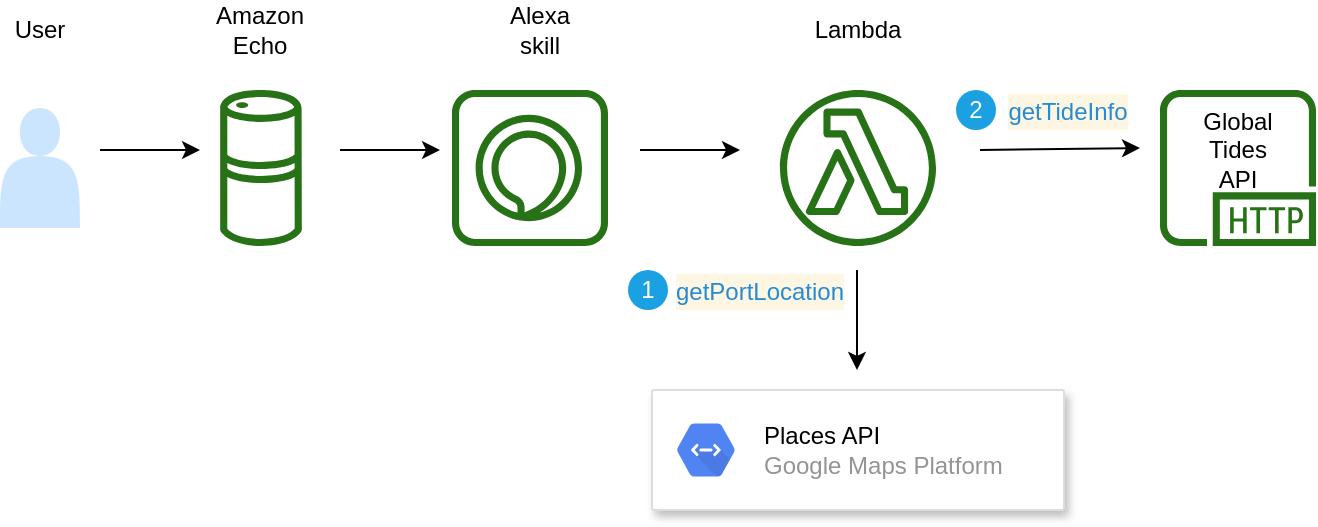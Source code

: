 <mxfile version="13.9.9" type="device"><diagram id="v1Bo4Xx670oM27Fev2lG" name="Page-1"><mxGraphModel dx="652" dy="423" grid="1" gridSize="10" guides="1" tooltips="1" connect="1" arrows="1" fold="1" page="1" pageScale="1" pageWidth="827" pageHeight="1169" math="0" shadow="0"><root><mxCell id="0"/><mxCell id="1" parent="0"/><mxCell id="wIRWPDv60LZmxJ2LKIv1-1" value="" style="outlineConnect=0;fontColor=#232F3E;gradientColor=none;fillColor=#277116;strokeColor=none;dashed=0;verticalLabelPosition=bottom;verticalAlign=top;align=center;html=1;fontSize=12;fontStyle=0;aspect=fixed;pointerEvents=1;shape=mxgraph.aws4.lambda_function;" vertex="1" parent="1"><mxGeometry x="470" y="180" width="78" height="78" as="geometry"/></mxCell><mxCell id="wIRWPDv60LZmxJ2LKIv1-4" value="" style="outlineConnect=0;fontColor=#232F3E;gradientColor=none;fillColor=#277116;strokeColor=none;dashed=0;verticalLabelPosition=bottom;verticalAlign=top;align=center;html=1;fontSize=12;fontStyle=0;aspect=fixed;pointerEvents=1;shape=mxgraph.aws4.alexa_skill;" vertex="1" parent="1"><mxGeometry x="306" y="180" width="78" height="78" as="geometry"/></mxCell><mxCell id="wIRWPDv60LZmxJ2LKIv1-6" value="" style="outlineConnect=0;fontColor=#232F3E;gradientColor=none;fillColor=#277116;strokeColor=none;dashed=0;verticalLabelPosition=bottom;verticalAlign=top;align=center;html=1;fontSize=12;fontStyle=0;aspect=fixed;pointerEvents=1;shape=mxgraph.aws4.echo;" vertex="1" parent="1"><mxGeometry x="190" y="180" width="41" height="78" as="geometry"/></mxCell><mxCell id="wIRWPDv60LZmxJ2LKIv1-7" value="" style="shape=actor;whiteSpace=wrap;html=1;strokeColor=none;fillColor=#CCE5FF;" vertex="1" parent="1"><mxGeometry x="80" y="189" width="40" height="60" as="geometry"/></mxCell><mxCell id="wIRWPDv60LZmxJ2LKIv1-8" value="" style="strokeColor=#dddddd;shadow=1;strokeWidth=1;rounded=1;absoluteArcSize=1;arcSize=2;" vertex="1" parent="1"><mxGeometry x="406" y="330" width="206" height="60" as="geometry"/></mxCell><mxCell id="wIRWPDv60LZmxJ2LKIv1-9" value="&lt;font color=&quot;#000000&quot;&gt;Places API&lt;/font&gt;&lt;br&gt;&lt;font color=&quot;#949494&quot;&gt;Google Maps Platform&lt;/font&gt;" style="dashed=0;connectable=0;html=1;fillColor=#5184F3;strokeColor=none;shape=mxgraph.gcp2.hexIcon;prIcon=cloud_endpoints;part=1;labelPosition=right;verticalLabelPosition=middle;align=left;verticalAlign=middle;spacingLeft=5;fontColor=#999999;fontSize=12;" vertex="1" parent="wIRWPDv60LZmxJ2LKIv1-8"><mxGeometry y="0.5" width="44" height="39" relative="1" as="geometry"><mxPoint x="5" y="-19.5" as="offset"/></mxGeometry></mxCell><mxCell id="wIRWPDv60LZmxJ2LKIv1-11" value="" style="outlineConnect=0;fontColor=#232F3E;gradientColor=none;fillColor=#277116;strokeColor=none;dashed=0;verticalLabelPosition=bottom;verticalAlign=top;align=center;html=1;fontSize=12;fontStyle=0;aspect=fixed;pointerEvents=1;shape=mxgraph.aws4.http_protocol;" vertex="1" parent="1"><mxGeometry x="660" y="180" width="78" height="78" as="geometry"/></mxCell><mxCell id="wIRWPDv60LZmxJ2LKIv1-12" value="" style="endArrow=classic;html=1;" edge="1" parent="1"><mxGeometry width="50" height="50" relative="1" as="geometry"><mxPoint x="130" y="210" as="sourcePoint"/><mxPoint x="180" y="210" as="targetPoint"/></mxGeometry></mxCell><mxCell id="wIRWPDv60LZmxJ2LKIv1-13" value="" style="endArrow=classic;html=1;" edge="1" parent="1"><mxGeometry width="50" height="50" relative="1" as="geometry"><mxPoint x="250" y="210" as="sourcePoint"/><mxPoint x="300" y="210" as="targetPoint"/></mxGeometry></mxCell><mxCell id="wIRWPDv60LZmxJ2LKIv1-14" value="" style="endArrow=classic;html=1;" edge="1" parent="1"><mxGeometry width="50" height="50" relative="1" as="geometry"><mxPoint x="400" y="210" as="sourcePoint"/><mxPoint x="450" y="210" as="targetPoint"/></mxGeometry></mxCell><mxCell id="wIRWPDv60LZmxJ2LKIv1-15" value="" style="endArrow=classic;html=1;" edge="1" parent="1"><mxGeometry width="50" height="50" relative="1" as="geometry"><mxPoint x="570" y="210" as="sourcePoint"/><mxPoint x="650" y="209" as="targetPoint"/></mxGeometry></mxCell><mxCell id="wIRWPDv60LZmxJ2LKIv1-16" value="" style="endArrow=classic;html=1;" edge="1" parent="1"><mxGeometry width="50" height="50" relative="1" as="geometry"><mxPoint x="508.5" y="270" as="sourcePoint"/><mxPoint x="508.5" y="320" as="targetPoint"/></mxGeometry></mxCell><mxCell id="wIRWPDv60LZmxJ2LKIv1-17" value="User" style="text;html=1;strokeColor=none;fillColor=none;align=center;verticalAlign=middle;whiteSpace=wrap;rounded=0;" vertex="1" parent="1"><mxGeometry x="80" y="140" width="40" height="20" as="geometry"/></mxCell><mxCell id="wIRWPDv60LZmxJ2LKIv1-18" value="Amazon Echo" style="text;html=1;strokeColor=none;fillColor=none;align=center;verticalAlign=middle;whiteSpace=wrap;rounded=0;" vertex="1" parent="1"><mxGeometry x="190" y="140" width="40" height="20" as="geometry"/></mxCell><mxCell id="wIRWPDv60LZmxJ2LKIv1-21" value="Alexa skill" style="text;html=1;strokeColor=none;fillColor=none;align=center;verticalAlign=middle;whiteSpace=wrap;rounded=0;" vertex="1" parent="1"><mxGeometry x="330" y="140" width="40" height="20" as="geometry"/></mxCell><mxCell id="wIRWPDv60LZmxJ2LKIv1-23" value="Lambda" style="text;html=1;strokeColor=none;fillColor=none;align=center;verticalAlign=middle;whiteSpace=wrap;rounded=0;" vertex="1" parent="1"><mxGeometry x="489" y="140" width="40" height="20" as="geometry"/></mxCell><mxCell id="wIRWPDv60LZmxJ2LKIv1-25" value="Global Tides API" style="text;html=1;strokeColor=none;fillColor=none;align=center;verticalAlign=middle;whiteSpace=wrap;rounded=0;" vertex="1" parent="1"><mxGeometry x="679" y="200" width="40" height="20" as="geometry"/></mxCell><mxCell id="wIRWPDv60LZmxJ2LKIv1-26" value="&lt;meta charset=&quot;utf-8&quot;&gt;&lt;div style=&quot;color: rgb(51, 51, 51); background-color: rgb(253, 246, 227); font-weight: normal; font-size: 12px; line-height: 18px;&quot;&gt;&lt;div&gt;&lt;span style=&quot;color: #268bd2&quot;&gt;getPortLocation&lt;/span&gt;&lt;/div&gt;&lt;/div&gt;" style="text;html=1;align=center;verticalAlign=middle;whiteSpace=wrap;rounded=0;fillColor=#FFFFFF;" vertex="1" parent="1"><mxGeometry x="440" y="270" width="40" height="20" as="geometry"/></mxCell><mxCell id="wIRWPDv60LZmxJ2LKIv1-29" value="&lt;div style=&quot;color: rgb(51 , 51 , 51) ; background-color: rgb(253 , 246 , 227) ; font-weight: normal ; font-size: 12px ; line-height: 18px&quot;&gt;&lt;div style=&quot;line-height: 18px&quot;&gt;&lt;span style=&quot;color: #268bd2&quot;&gt;getTideInfo&lt;/span&gt;&lt;/div&gt;&lt;/div&gt;" style="text;html=1;align=center;verticalAlign=middle;whiteSpace=wrap;rounded=0;fillColor=#FFFFFF;" vertex="1" parent="1"><mxGeometry x="594" y="180" width="40" height="20" as="geometry"/></mxCell><mxCell id="wIRWPDv60LZmxJ2LKIv1-31" value="1" style="ellipse;whiteSpace=wrap;html=1;aspect=fixed;fillColor=#1ba1e2;fontColor=#ffffff;strokeColor=none;" vertex="1" parent="1"><mxGeometry x="394" y="270" width="20" height="20" as="geometry"/></mxCell><mxCell id="wIRWPDv60LZmxJ2LKIv1-33" value="2" style="ellipse;whiteSpace=wrap;html=1;aspect=fixed;fillColor=#1ba1e2;fontColor=#ffffff;strokeColor=none;" vertex="1" parent="1"><mxGeometry x="558" y="180" width="20" height="20" as="geometry"/></mxCell></root></mxGraphModel></diagram></mxfile>